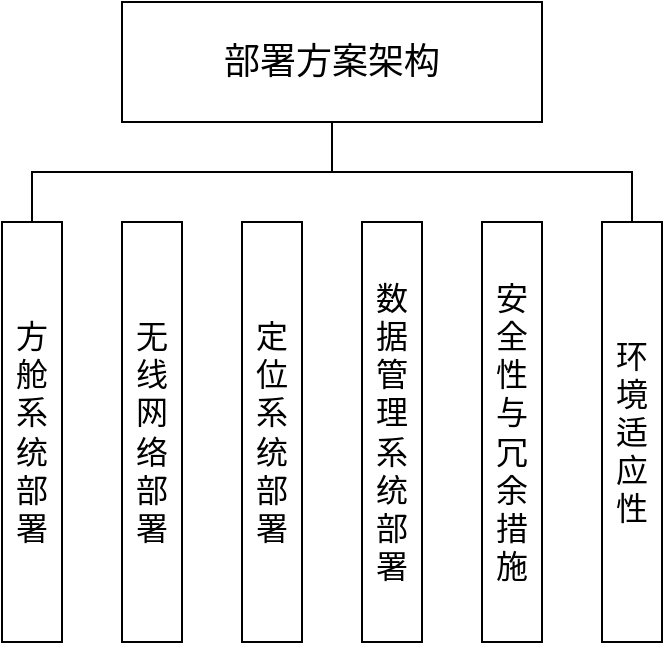 <mxfile version="24.6.4" type="github">
  <diagram name="第 1 页" id="7Y7XBQ39iw17WSp41UZz">
    <mxGraphModel dx="681" dy="415" grid="1" gridSize="10" guides="1" tooltips="1" connect="1" arrows="1" fold="1" page="1" pageScale="1" pageWidth="827" pageHeight="1169" math="0" shadow="0">
      <root>
        <mxCell id="0" />
        <mxCell id="1" parent="0" />
        <mxCell id="H1TmMXgftuC5IeBOAeXu-8" value="" style="edgeStyle=orthogonalEdgeStyle;rounded=0;orthogonalLoop=1;jettySize=auto;html=1;endArrow=none;endFill=0;entryX=0.5;entryY=0;entryDx=0;entryDy=0;exitX=0.5;exitY=1;exitDx=0;exitDy=0;" edge="1" parent="1" source="H1TmMXgftuC5IeBOAeXu-1" target="H1TmMXgftuC5IeBOAeXu-7">
          <mxGeometry relative="1" as="geometry" />
        </mxCell>
        <mxCell id="H1TmMXgftuC5IeBOAeXu-1" value="&lt;font style=&quot;font-size: 18px;&quot;&gt;部署方案架构&lt;/font&gt;" style="rounded=0;whiteSpace=wrap;html=1;" vertex="1" parent="1">
          <mxGeometry x="260" y="90" width="210" height="60" as="geometry" />
        </mxCell>
        <mxCell id="H1TmMXgftuC5IeBOAeXu-2" value="&lt;font style=&quot;font-size: 16px;&quot;&gt;方舱系统部署&lt;/font&gt;" style="rounded=0;whiteSpace=wrap;html=1;" vertex="1" parent="1">
          <mxGeometry x="200" y="200" width="30" height="210" as="geometry" />
        </mxCell>
        <mxCell id="H1TmMXgftuC5IeBOAeXu-3" value="&lt;font style=&quot;font-size: 16px;&quot;&gt;无线网络部署&lt;/font&gt;" style="rounded=0;whiteSpace=wrap;html=1;" vertex="1" parent="1">
          <mxGeometry x="260" y="200" width="30" height="210" as="geometry" />
        </mxCell>
        <mxCell id="H1TmMXgftuC5IeBOAeXu-4" value="&lt;font style=&quot;font-size: 16px;&quot;&gt;定位系统部署&lt;/font&gt;" style="rounded=0;whiteSpace=wrap;html=1;" vertex="1" parent="1">
          <mxGeometry x="320" y="200" width="30" height="210" as="geometry" />
        </mxCell>
        <mxCell id="H1TmMXgftuC5IeBOAeXu-5" value="&lt;font style=&quot;font-size: 16px;&quot;&gt;数据管理系统部署&lt;/font&gt;" style="rounded=0;whiteSpace=wrap;html=1;" vertex="1" parent="1">
          <mxGeometry x="380" y="200" width="30" height="210" as="geometry" />
        </mxCell>
        <mxCell id="H1TmMXgftuC5IeBOAeXu-6" value="&lt;font style=&quot;font-size: 16px;&quot;&gt;安全性与冗余措施&lt;/font&gt;" style="rounded=0;whiteSpace=wrap;html=1;" vertex="1" parent="1">
          <mxGeometry x="440" y="200" width="30" height="210" as="geometry" />
        </mxCell>
        <mxCell id="H1TmMXgftuC5IeBOAeXu-7" value="&lt;font style=&quot;font-size: 16px;&quot;&gt;环境适应性&lt;/font&gt;" style="rounded=0;whiteSpace=wrap;html=1;" vertex="1" parent="1">
          <mxGeometry x="500" y="200" width="30" height="210" as="geometry" />
        </mxCell>
        <mxCell id="H1TmMXgftuC5IeBOAeXu-9" value="" style="edgeStyle=orthogonalEdgeStyle;rounded=0;orthogonalLoop=1;jettySize=auto;html=1;endArrow=none;endFill=0;entryX=0.5;entryY=0;entryDx=0;entryDy=0;exitX=0.5;exitY=1;exitDx=0;exitDy=0;" edge="1" parent="1" source="H1TmMXgftuC5IeBOAeXu-1" target="H1TmMXgftuC5IeBOAeXu-2">
          <mxGeometry relative="1" as="geometry">
            <mxPoint x="375" y="160" as="sourcePoint" />
            <mxPoint x="525" y="210" as="targetPoint" />
          </mxGeometry>
        </mxCell>
      </root>
    </mxGraphModel>
  </diagram>
</mxfile>
